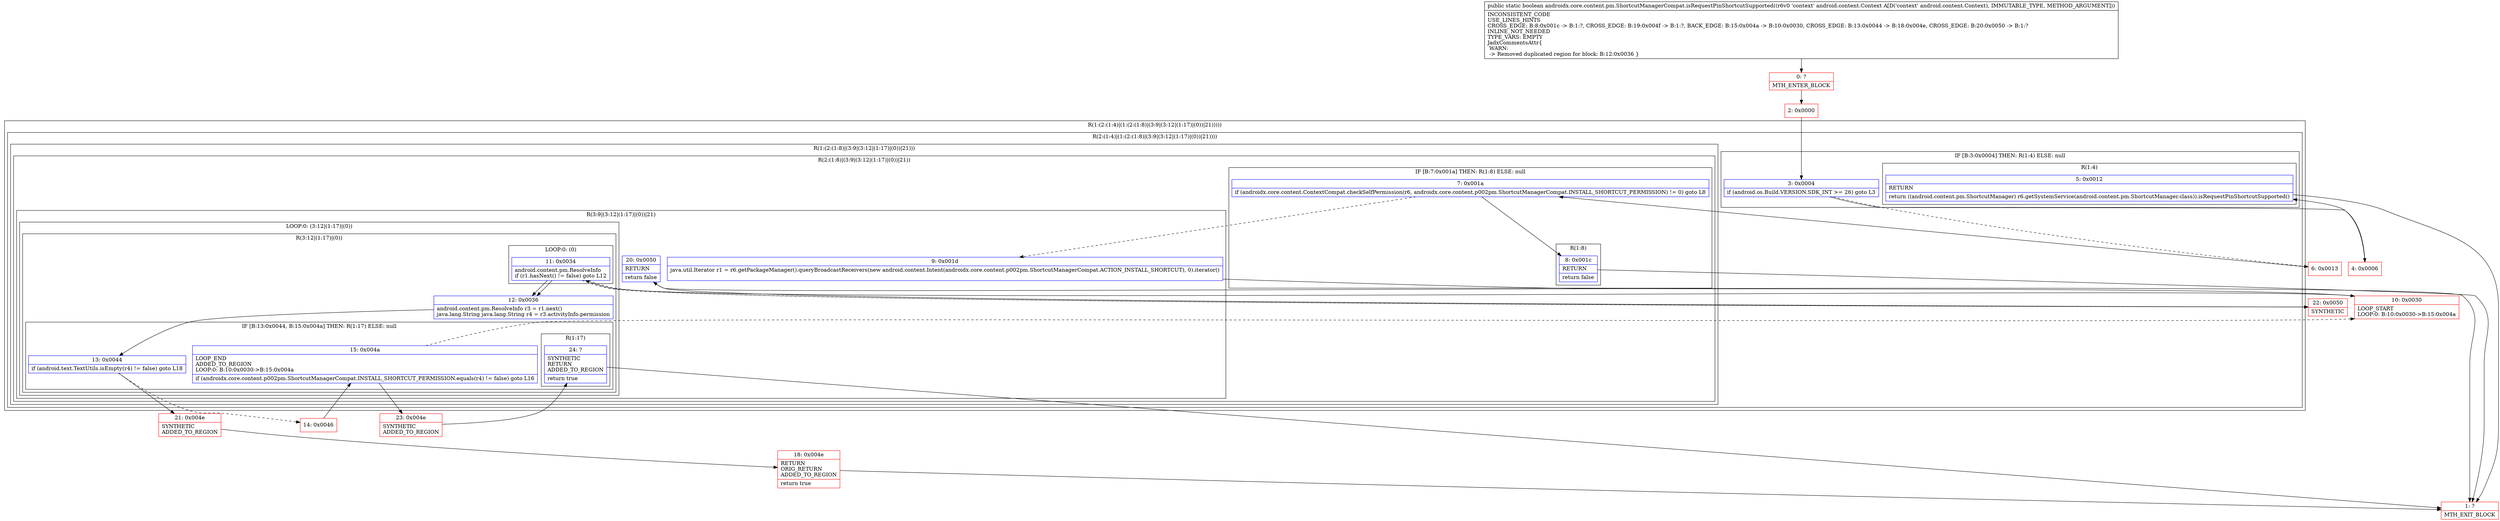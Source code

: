 digraph "CFG forandroidx.core.content.pm.ShortcutManagerCompat.isRequestPinShortcutSupported(Landroid\/content\/Context;)Z" {
subgraph cluster_Region_512405640 {
label = "R(1:(2:(1:4)|(1:(2:(1:8)|(3:9|(3:12|(1:17)|(0))|21)))))";
node [shape=record,color=blue];
subgraph cluster_Region_1965593201 {
label = "R(2:(1:4)|(1:(2:(1:8)|(3:9|(3:12|(1:17)|(0))|21))))";
node [shape=record,color=blue];
subgraph cluster_IfRegion_1500030934 {
label = "IF [B:3:0x0004] THEN: R(1:4) ELSE: null";
node [shape=record,color=blue];
Node_3 [shape=record,label="{3\:\ 0x0004|if (android.os.Build.VERSION.SDK_INT \>= 26) goto L3\l}"];
subgraph cluster_Region_738582749 {
label = "R(1:4)";
node [shape=record,color=blue];
Node_5 [shape=record,label="{5\:\ 0x0012|RETURN\l|return ((android.content.pm.ShortcutManager) r6.getSystemService(android.content.pm.ShortcutManager.class)).isRequestPinShortcutSupported()\l}"];
}
}
subgraph cluster_Region_1740639013 {
label = "R(1:(2:(1:8)|(3:9|(3:12|(1:17)|(0))|21)))";
node [shape=record,color=blue];
subgraph cluster_Region_1456121526 {
label = "R(2:(1:8)|(3:9|(3:12|(1:17)|(0))|21))";
node [shape=record,color=blue];
subgraph cluster_IfRegion_1241578926 {
label = "IF [B:7:0x001a] THEN: R(1:8) ELSE: null";
node [shape=record,color=blue];
Node_7 [shape=record,label="{7\:\ 0x001a|if (androidx.core.content.ContextCompat.checkSelfPermission(r6, androidx.core.content.p002pm.ShortcutManagerCompat.INSTALL_SHORTCUT_PERMISSION) != 0) goto L8\l}"];
subgraph cluster_Region_1233190715 {
label = "R(1:8)";
node [shape=record,color=blue];
Node_8 [shape=record,label="{8\:\ 0x001c|RETURN\l|return false\l}"];
}
}
subgraph cluster_Region_780033037 {
label = "R(3:9|(3:12|(1:17)|(0))|21)";
node [shape=record,color=blue];
Node_9 [shape=record,label="{9\:\ 0x001d|java.util.Iterator r1 = r6.getPackageManager().queryBroadcastReceivers(new android.content.Intent(androidx.core.content.p002pm.ShortcutManagerCompat.ACTION_INSTALL_SHORTCUT), 0).iterator()\l\l}"];
subgraph cluster_LoopRegion_755146850 {
label = "LOOP:0: (3:12|(1:17)|(0))";
node [shape=record,color=blue];
Node_11 [shape=record,label="{11\:\ 0x0034|android.content.pm.ResolveInfo \lif (r1.hasNext() != false) goto L12\l}"];
subgraph cluster_Region_580656250 {
label = "R(3:12|(1:17)|(0))";
node [shape=record,color=blue];
Node_12 [shape=record,label="{12\:\ 0x0036|android.content.pm.ResolveInfo r3 = r1.next()\ljava.lang.String java.lang.String r4 = r3.activityInfo.permission\l}"];
subgraph cluster_IfRegion_1259228067 {
label = "IF [B:13:0x0044, B:15:0x004a] THEN: R(1:17) ELSE: null";
node [shape=record,color=blue];
Node_13 [shape=record,label="{13\:\ 0x0044|if (android.text.TextUtils.isEmpty(r4) != false) goto L18\l}"];
Node_15 [shape=record,label="{15\:\ 0x004a|LOOP_END\lADDED_TO_REGION\lLOOP:0: B:10:0x0030\-\>B:15:0x004a\l|if (androidx.core.content.p002pm.ShortcutManagerCompat.INSTALL_SHORTCUT_PERMISSION.equals(r4) != false) goto L16\l}"];
subgraph cluster_Region_1621280225 {
label = "R(1:17)";
node [shape=record,color=blue];
Node_24 [shape=record,label="{24\:\ ?|SYNTHETIC\lRETURN\lADDED_TO_REGION\l|return true\l}"];
}
}
subgraph cluster_LoopRegion_773167081 {
label = "LOOP:0: (0)";
node [shape=record,color=blue];
Node_11 [shape=record,label="{11\:\ 0x0034|android.content.pm.ResolveInfo \lif (r1.hasNext() != false) goto L12\l}"];
subgraph cluster_Region_1926703122 {
label = "R(0)";
node [shape=record,color=blue];
}
}
}
}
Node_20 [shape=record,label="{20\:\ 0x0050|RETURN\l|return false\l}"];
}
}
}
}
}
Node_0 [shape=record,color=red,label="{0\:\ ?|MTH_ENTER_BLOCK\l}"];
Node_2 [shape=record,color=red,label="{2\:\ 0x0000}"];
Node_4 [shape=record,color=red,label="{4\:\ 0x0006}"];
Node_1 [shape=record,color=red,label="{1\:\ ?|MTH_EXIT_BLOCK\l}"];
Node_6 [shape=record,color=red,label="{6\:\ 0x0013}"];
Node_10 [shape=record,color=red,label="{10\:\ 0x0030|LOOP_START\lLOOP:0: B:10:0x0030\-\>B:15:0x004a\l}"];
Node_14 [shape=record,color=red,label="{14\:\ 0x0046}"];
Node_23 [shape=record,color=red,label="{23\:\ 0x004e|SYNTHETIC\lADDED_TO_REGION\l}"];
Node_21 [shape=record,color=red,label="{21\:\ 0x004e|SYNTHETIC\lADDED_TO_REGION\l}"];
Node_18 [shape=record,color=red,label="{18\:\ 0x004e|RETURN\lORIG_RETURN\lADDED_TO_REGION\l|return true\l}"];
Node_22 [shape=record,color=red,label="{22\:\ 0x0050|SYNTHETIC\l}"];
MethodNode[shape=record,label="{public static boolean androidx.core.content.pm.ShortcutManagerCompat.isRequestPinShortcutSupported((r6v0 'context' android.content.Context A[D('context' android.content.Context), IMMUTABLE_TYPE, METHOD_ARGUMENT]))  | INCONSISTENT_CODE\lUSE_LINES_HINTS\lCROSS_EDGE: B:8:0x001c \-\> B:1:?, CROSS_EDGE: B:19:0x004f \-\> B:1:?, BACK_EDGE: B:15:0x004a \-\> B:10:0x0030, CROSS_EDGE: B:13:0x0044 \-\> B:18:0x004e, CROSS_EDGE: B:20:0x0050 \-\> B:1:?\lINLINE_NOT_NEEDED\lTYPE_VARS: EMPTY\lJadxCommentsAttr\{\l WARN: \l \-\> Removed duplicated region for block: B:12:0x0036 \}\l}"];
MethodNode -> Node_0;Node_3 -> Node_4;
Node_3 -> Node_6[style=dashed];
Node_5 -> Node_1;
Node_7 -> Node_8;
Node_7 -> Node_9[style=dashed];
Node_8 -> Node_1;
Node_9 -> Node_10;
Node_11 -> Node_12;
Node_11 -> Node_22[style=dashed];
Node_12 -> Node_13;
Node_13 -> Node_14[style=dashed];
Node_13 -> Node_21;
Node_15 -> Node_10[style=dashed];
Node_15 -> Node_23;
Node_24 -> Node_1;
Node_11 -> Node_12;
Node_11 -> Node_22[style=dashed];
Node_20 -> Node_1;
Node_0 -> Node_2;
Node_2 -> Node_3;
Node_4 -> Node_5;
Node_6 -> Node_7;
Node_10 -> Node_11;
Node_14 -> Node_15;
Node_23 -> Node_24;
Node_21 -> Node_18;
Node_18 -> Node_1;
Node_22 -> Node_20;
}

